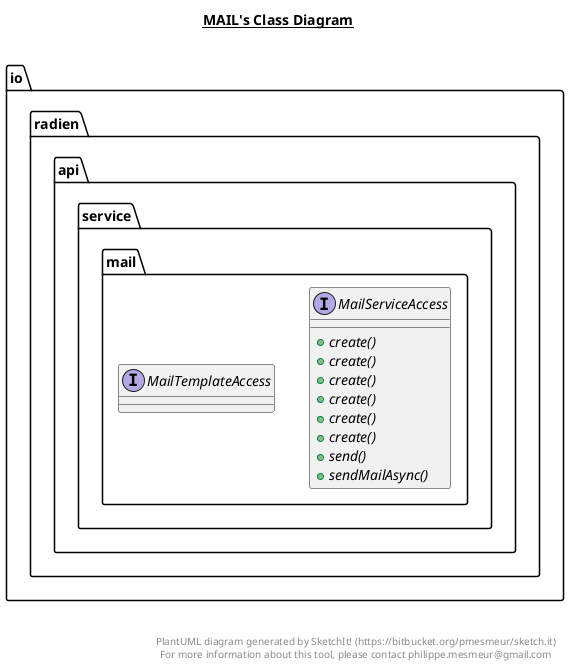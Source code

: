 @startuml

title __MAIL's Class Diagram__\n

  namespace io.radien.api {
    namespace service {
      namespace mail {
        interface io.radien.api.service.mail.MailServiceAccess {
            {abstract} + create()
            {abstract} + create()
            {abstract} + create()
            {abstract} + create()
            {abstract} + create()
            {abstract} + create()
            {abstract} + send()
            {abstract} + sendMailAsync()
        }
      }
    }
  }
  

  namespace io.radien.api {
    namespace service {
      namespace mail {
        interface io.radien.api.service.mail.MailTemplateAccess {
        }
      }
    }
  }
  



right footer


PlantUML diagram generated by SketchIt! (https://bitbucket.org/pmesmeur/sketch.it)
For more information about this tool, please contact philippe.mesmeur@gmail.com
endfooter

@enduml

